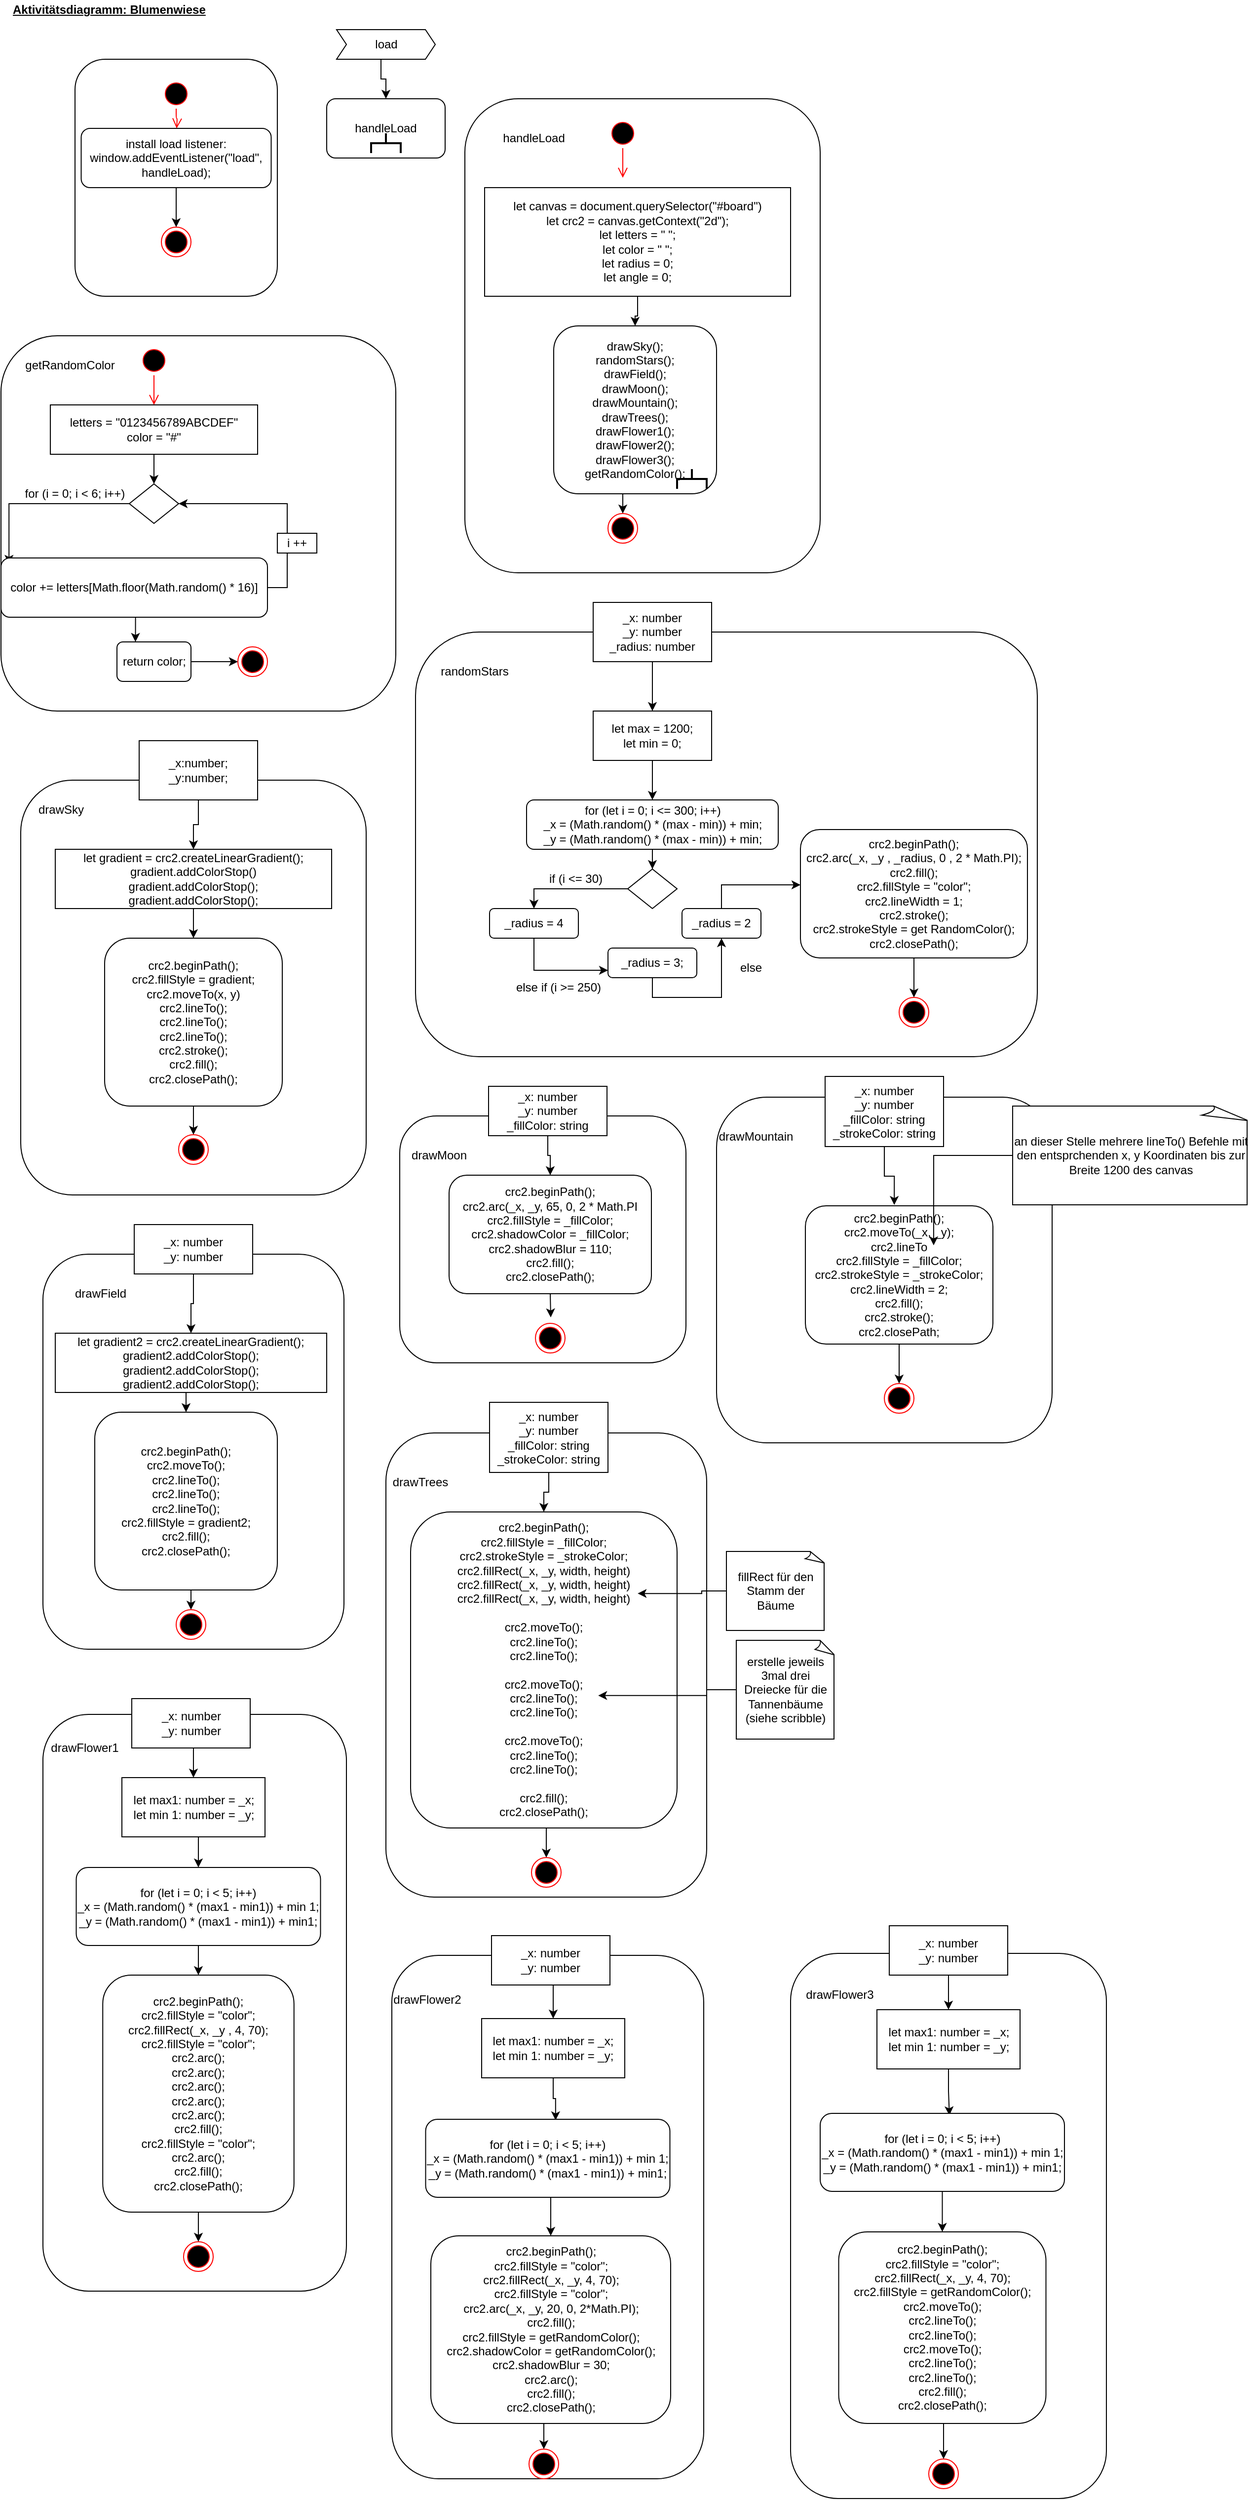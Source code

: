 <mxfile version="14.5.1" type="device"><diagram id="thedM_ZtNjpOKMungg4E" name="Seite-1"><mxGraphModel dx="1422" dy="862" grid="1" gridSize="10" guides="1" tooltips="1" connect="1" arrows="1" fold="1" page="1" pageScale="1" pageWidth="827" pageHeight="1169" math="0" shadow="0"><root><mxCell id="0"/><mxCell id="1" parent="0"/><mxCell id="LVBuO-KN5IVyIzD0Vqyw-1" value="&lt;b&gt;&lt;u&gt;Aktivitätsdiagramm: Blumenwiese&lt;/u&gt;&lt;/b&gt;" style="text;html=1;strokeColor=none;fillColor=none;align=left;verticalAlign=middle;whiteSpace=wrap;rounded=0;" vertex="1" parent="1"><mxGeometry x="20" y="20" width="250" height="20" as="geometry"/></mxCell><mxCell id="LVBuO-KN5IVyIzD0Vqyw-2" value="" style="rounded=1;whiteSpace=wrap;html=1;" vertex="1" parent="1"><mxGeometry x="85" y="80" width="205" height="240" as="geometry"/></mxCell><mxCell id="LVBuO-KN5IVyIzD0Vqyw-3" value="" style="ellipse;html=1;shape=startState;fillColor=#000000;strokeColor=#ff0000;" vertex="1" parent="1"><mxGeometry x="172.5" y="100" width="30" height="30" as="geometry"/></mxCell><mxCell id="LVBuO-KN5IVyIzD0Vqyw-4" value="" style="edgeStyle=orthogonalEdgeStyle;html=1;verticalAlign=bottom;endArrow=open;endSize=8;strokeColor=#ff0000;" edge="1" source="LVBuO-KN5IVyIzD0Vqyw-3" parent="1"><mxGeometry relative="1" as="geometry"><mxPoint x="188" y="150" as="targetPoint"/></mxGeometry></mxCell><mxCell id="LVBuO-KN5IVyIzD0Vqyw-7" style="edgeStyle=orthogonalEdgeStyle;rounded=0;orthogonalLoop=1;jettySize=auto;html=1;exitX=0.5;exitY=1;exitDx=0;exitDy=0;entryX=0.5;entryY=0;entryDx=0;entryDy=0;" edge="1" parent="1" source="LVBuO-KN5IVyIzD0Vqyw-5" target="LVBuO-KN5IVyIzD0Vqyw-6"><mxGeometry relative="1" as="geometry"/></mxCell><mxCell id="LVBuO-KN5IVyIzD0Vqyw-5" value="install load listener:&lt;br&gt;window.addEventListener(&quot;load&quot;, handleLoad);" style="rounded=1;whiteSpace=wrap;html=1;" vertex="1" parent="1"><mxGeometry x="91.25" y="150" width="192.5" height="60" as="geometry"/></mxCell><mxCell id="LVBuO-KN5IVyIzD0Vqyw-6" value="" style="ellipse;html=1;shape=endState;fillColor=#000000;strokeColor=#ff0000;" vertex="1" parent="1"><mxGeometry x="172.5" y="250" width="30" height="30" as="geometry"/></mxCell><mxCell id="LVBuO-KN5IVyIzD0Vqyw-10" style="edgeStyle=orthogonalEdgeStyle;rounded=0;orthogonalLoop=1;jettySize=auto;html=1;exitX=0;exitY=0;exitDx=45;exitDy=30;exitPerimeter=0;" edge="1" parent="1" source="LVBuO-KN5IVyIzD0Vqyw-8" target="LVBuO-KN5IVyIzD0Vqyw-9"><mxGeometry relative="1" as="geometry"/></mxCell><mxCell id="LVBuO-KN5IVyIzD0Vqyw-8" value="load" style="html=1;shadow=0;dashed=0;align=center;verticalAlign=middle;shape=mxgraph.arrows2.arrow;dy=0;dx=10;notch=10;" vertex="1" parent="1"><mxGeometry x="350" y="50" width="100" height="30" as="geometry"/></mxCell><mxCell id="LVBuO-KN5IVyIzD0Vqyw-9" value="handleLoad" style="rounded=1;whiteSpace=wrap;html=1;" vertex="1" parent="1"><mxGeometry x="340" y="120" width="120" height="60" as="geometry"/></mxCell><mxCell id="LVBuO-KN5IVyIzD0Vqyw-11" value="" style="strokeWidth=2;html=1;shape=mxgraph.flowchart.annotation_2;align=left;labelPosition=right;pointerEvents=1;rotation=90;" vertex="1" parent="1"><mxGeometry x="390" y="150" width="20" height="30" as="geometry"/></mxCell><mxCell id="LVBuO-KN5IVyIzD0Vqyw-12" value="" style="rounded=1;whiteSpace=wrap;html=1;" vertex="1" parent="1"><mxGeometry x="480" y="120" width="360" height="480" as="geometry"/></mxCell><mxCell id="LVBuO-KN5IVyIzD0Vqyw-13" value="handleLoad" style="text;html=1;strokeColor=none;fillColor=none;align=center;verticalAlign=middle;whiteSpace=wrap;rounded=0;" vertex="1" parent="1"><mxGeometry x="530" y="150" width="40" height="20" as="geometry"/></mxCell><mxCell id="LVBuO-KN5IVyIzD0Vqyw-14" value="" style="ellipse;html=1;shape=startState;fillColor=#000000;strokeColor=#ff0000;" vertex="1" parent="1"><mxGeometry x="625" y="140" width="30" height="30" as="geometry"/></mxCell><mxCell id="LVBuO-KN5IVyIzD0Vqyw-15" value="" style="edgeStyle=orthogonalEdgeStyle;html=1;verticalAlign=bottom;endArrow=open;endSize=8;strokeColor=#ff0000;" edge="1" source="LVBuO-KN5IVyIzD0Vqyw-14" parent="1"><mxGeometry relative="1" as="geometry"><mxPoint x="640" y="200" as="targetPoint"/></mxGeometry></mxCell><mxCell id="LVBuO-KN5IVyIzD0Vqyw-20" style="edgeStyle=orthogonalEdgeStyle;rounded=0;orthogonalLoop=1;jettySize=auto;html=1;exitX=0.5;exitY=1;exitDx=0;exitDy=0;" edge="1" parent="1" source="LVBuO-KN5IVyIzD0Vqyw-16" target="LVBuO-KN5IVyIzD0Vqyw-17"><mxGeometry relative="1" as="geometry"/></mxCell><mxCell id="LVBuO-KN5IVyIzD0Vqyw-16" value="let canvas = document.querySelector(&quot;#board&quot;)&lt;br&gt;let crc2 = canvas.getContext(&quot;2d&quot;);&lt;br&gt;let letters = &quot; &quot;;&lt;br&gt;let color = &quot; &quot;;&lt;br&gt;let radius = 0;&lt;br&gt;let angle = 0;" style="rounded=0;whiteSpace=wrap;html=1;" vertex="1" parent="1"><mxGeometry x="500" y="210" width="310" height="110" as="geometry"/></mxCell><mxCell id="LVBuO-KN5IVyIzD0Vqyw-22" style="edgeStyle=orthogonalEdgeStyle;rounded=0;orthogonalLoop=1;jettySize=auto;html=1;exitX=0.5;exitY=1;exitDx=0;exitDy=0;entryX=0.5;entryY=0;entryDx=0;entryDy=0;" edge="1" parent="1" source="LVBuO-KN5IVyIzD0Vqyw-17" target="LVBuO-KN5IVyIzD0Vqyw-21"><mxGeometry relative="1" as="geometry"/></mxCell><mxCell id="LVBuO-KN5IVyIzD0Vqyw-17" value="drawSky();&lt;br&gt;randomStars();&lt;br&gt;drawField();&lt;br&gt;drawMoon();&lt;br&gt;drawMountain();&lt;br&gt;drawTrees();&lt;br&gt;drawFlower1();&lt;br&gt;drawFlower2();&lt;br&gt;drawFlower3();&lt;br&gt;getRandomColor();" style="rounded=1;whiteSpace=wrap;html=1;" vertex="1" parent="1"><mxGeometry x="570" y="350" width="165" height="170" as="geometry"/></mxCell><mxCell id="LVBuO-KN5IVyIzD0Vqyw-18" value="" style="strokeWidth=2;html=1;shape=mxgraph.flowchart.annotation_2;align=left;labelPosition=right;pointerEvents=1;rotation=90;" vertex="1" parent="1"><mxGeometry x="700" y="490" width="20" height="30" as="geometry"/></mxCell><mxCell id="LVBuO-KN5IVyIzD0Vqyw-21" value="" style="ellipse;html=1;shape=endState;fillColor=#000000;strokeColor=#ff0000;" vertex="1" parent="1"><mxGeometry x="625" y="540" width="30" height="30" as="geometry"/></mxCell><mxCell id="LVBuO-KN5IVyIzD0Vqyw-23" value="" style="rounded=1;whiteSpace=wrap;html=1;" vertex="1" parent="1"><mxGeometry x="10" y="360" width="400" height="380" as="geometry"/></mxCell><mxCell id="LVBuO-KN5IVyIzD0Vqyw-24" value="getRandomColor" style="text;html=1;strokeColor=none;fillColor=none;align=center;verticalAlign=middle;whiteSpace=wrap;rounded=0;" vertex="1" parent="1"><mxGeometry x="60" y="380" width="40" height="20" as="geometry"/></mxCell><mxCell id="LVBuO-KN5IVyIzD0Vqyw-25" value="" style="ellipse;html=1;shape=startState;fillColor=#000000;strokeColor=#ff0000;" vertex="1" parent="1"><mxGeometry x="150" y="370" width="30" height="30" as="geometry"/></mxCell><mxCell id="LVBuO-KN5IVyIzD0Vqyw-26" value="" style="edgeStyle=orthogonalEdgeStyle;html=1;verticalAlign=bottom;endArrow=open;endSize=8;strokeColor=#ff0000;" edge="1" source="LVBuO-KN5IVyIzD0Vqyw-25" parent="1"><mxGeometry relative="1" as="geometry"><mxPoint x="165" y="430" as="targetPoint"/></mxGeometry></mxCell><mxCell id="LVBuO-KN5IVyIzD0Vqyw-29" style="edgeStyle=orthogonalEdgeStyle;rounded=0;orthogonalLoop=1;jettySize=auto;html=1;exitX=0.5;exitY=1;exitDx=0;exitDy=0;entryX=0.5;entryY=0;entryDx=0;entryDy=0;" edge="1" parent="1" source="LVBuO-KN5IVyIzD0Vqyw-27" target="LVBuO-KN5IVyIzD0Vqyw-28"><mxGeometry relative="1" as="geometry"/></mxCell><mxCell id="LVBuO-KN5IVyIzD0Vqyw-27" value="letters = &quot;0123456789ABCDEF&quot;&lt;br&gt;color = &quot;#&quot;" style="rounded=0;whiteSpace=wrap;html=1;" vertex="1" parent="1"><mxGeometry x="60" y="430" width="210" height="50" as="geometry"/></mxCell><mxCell id="LVBuO-KN5IVyIzD0Vqyw-31" style="edgeStyle=orthogonalEdgeStyle;rounded=0;orthogonalLoop=1;jettySize=auto;html=1;exitX=0;exitY=0.5;exitDx=0;exitDy=0;entryX=0.03;entryY=0.1;entryDx=0;entryDy=0;entryPerimeter=0;" edge="1" parent="1" source="LVBuO-KN5IVyIzD0Vqyw-28" target="LVBuO-KN5IVyIzD0Vqyw-30"><mxGeometry relative="1" as="geometry"/></mxCell><mxCell id="LVBuO-KN5IVyIzD0Vqyw-28" value="" style="rhombus;whiteSpace=wrap;html=1;" vertex="1" parent="1"><mxGeometry x="140" y="510" width="50" height="40" as="geometry"/></mxCell><mxCell id="LVBuO-KN5IVyIzD0Vqyw-33" style="edgeStyle=orthogonalEdgeStyle;rounded=0;orthogonalLoop=1;jettySize=auto;html=1;exitX=1;exitY=0.5;exitDx=0;exitDy=0;entryX=1;entryY=0.5;entryDx=0;entryDy=0;" edge="1" parent="1" source="LVBuO-KN5IVyIzD0Vqyw-30" target="LVBuO-KN5IVyIzD0Vqyw-28"><mxGeometry relative="1" as="geometry"/></mxCell><mxCell id="LVBuO-KN5IVyIzD0Vqyw-37" style="edgeStyle=orthogonalEdgeStyle;rounded=0;orthogonalLoop=1;jettySize=auto;html=1;exitX=0.5;exitY=1;exitDx=0;exitDy=0;entryX=0.25;entryY=0;entryDx=0;entryDy=0;" edge="1" parent="1" source="LVBuO-KN5IVyIzD0Vqyw-30" target="LVBuO-KN5IVyIzD0Vqyw-36"><mxGeometry relative="1" as="geometry"/></mxCell><mxCell id="LVBuO-KN5IVyIzD0Vqyw-30" value="color += letters[Math.floor(Math.random() * 16)]" style="rounded=1;whiteSpace=wrap;html=1;" vertex="1" parent="1"><mxGeometry x="10" y="585" width="270" height="60" as="geometry"/></mxCell><mxCell id="LVBuO-KN5IVyIzD0Vqyw-32" value="for (i = 0; i &amp;lt; 6; i++)" style="text;html=1;strokeColor=none;fillColor=none;align=center;verticalAlign=middle;whiteSpace=wrap;rounded=0;" vertex="1" parent="1"><mxGeometry x="20" y="510" width="130" height="20" as="geometry"/></mxCell><mxCell id="LVBuO-KN5IVyIzD0Vqyw-34" value="i ++" style="rounded=0;whiteSpace=wrap;html=1;" vertex="1" parent="1"><mxGeometry x="290" y="560" width="40" height="20" as="geometry"/></mxCell><mxCell id="LVBuO-KN5IVyIzD0Vqyw-39" style="edgeStyle=orthogonalEdgeStyle;rounded=0;orthogonalLoop=1;jettySize=auto;html=1;exitX=1;exitY=0.5;exitDx=0;exitDy=0;entryX=0;entryY=0.5;entryDx=0;entryDy=0;" edge="1" parent="1" source="LVBuO-KN5IVyIzD0Vqyw-36" target="LVBuO-KN5IVyIzD0Vqyw-38"><mxGeometry relative="1" as="geometry"/></mxCell><mxCell id="LVBuO-KN5IVyIzD0Vqyw-36" value="return color;" style="rounded=1;whiteSpace=wrap;html=1;" vertex="1" parent="1"><mxGeometry x="127.5" y="670" width="75" height="40" as="geometry"/></mxCell><mxCell id="LVBuO-KN5IVyIzD0Vqyw-38" value="" style="ellipse;html=1;shape=endState;fillColor=#000000;strokeColor=#ff0000;" vertex="1" parent="1"><mxGeometry x="250" y="675" width="30" height="30" as="geometry"/></mxCell><mxCell id="LVBuO-KN5IVyIzD0Vqyw-40" value="" style="rounded=1;whiteSpace=wrap;html=1;" vertex="1" parent="1"><mxGeometry x="30" y="810" width="350" height="420" as="geometry"/></mxCell><mxCell id="LVBuO-KN5IVyIzD0Vqyw-41" value="drawSky" style="text;html=1;strokeColor=none;fillColor=none;align=center;verticalAlign=middle;whiteSpace=wrap;rounded=0;" vertex="1" parent="1"><mxGeometry x="51.25" y="830" width="40" height="20" as="geometry"/></mxCell><mxCell id="LVBuO-KN5IVyIzD0Vqyw-47" style="edgeStyle=orthogonalEdgeStyle;rounded=0;orthogonalLoop=1;jettySize=auto;html=1;exitX=0.5;exitY=1;exitDx=0;exitDy=0;entryX=0.5;entryY=0;entryDx=0;entryDy=0;" edge="1" parent="1" source="LVBuO-KN5IVyIzD0Vqyw-44" target="LVBuO-KN5IVyIzD0Vqyw-46"><mxGeometry relative="1" as="geometry"/></mxCell><mxCell id="LVBuO-KN5IVyIzD0Vqyw-44" value="let gradient = crc2.createLinearGradient();&lt;br&gt;gradient.addColorStop()&lt;br&gt;gradient.addColorStop();&lt;br&gt;gradient.addColorStop();" style="rounded=0;whiteSpace=wrap;html=1;" vertex="1" parent="1"><mxGeometry x="65" y="880" width="280" height="60" as="geometry"/></mxCell><mxCell id="LVBuO-KN5IVyIzD0Vqyw-94" style="edgeStyle=orthogonalEdgeStyle;rounded=0;orthogonalLoop=1;jettySize=auto;html=1;exitX=0.5;exitY=1;exitDx=0;exitDy=0;" edge="1" parent="1" source="LVBuO-KN5IVyIzD0Vqyw-45" target="LVBuO-KN5IVyIzD0Vqyw-44"><mxGeometry relative="1" as="geometry"/></mxCell><mxCell id="LVBuO-KN5IVyIzD0Vqyw-45" value="_x:number;&lt;br&gt;_y:number;" style="rounded=0;whiteSpace=wrap;html=1;" vertex="1" parent="1"><mxGeometry x="150" y="770" width="120" height="60" as="geometry"/></mxCell><mxCell id="LVBuO-KN5IVyIzD0Vqyw-49" style="edgeStyle=orthogonalEdgeStyle;rounded=0;orthogonalLoop=1;jettySize=auto;html=1;exitX=0.5;exitY=1;exitDx=0;exitDy=0;entryX=0.5;entryY=0;entryDx=0;entryDy=0;" edge="1" parent="1" source="LVBuO-KN5IVyIzD0Vqyw-46" target="LVBuO-KN5IVyIzD0Vqyw-48"><mxGeometry relative="1" as="geometry"/></mxCell><mxCell id="LVBuO-KN5IVyIzD0Vqyw-46" value="crc2.beginPath();&lt;br&gt;crc2.fillStyle = gradient;&lt;br&gt;crc2.moveTo(x, y)&lt;br&gt;crc2.lineTo();&lt;br&gt;crc2.lineTo();&lt;br&gt;crc2.lineTo();&lt;br&gt;crc2.stroke();&lt;br&gt;crc2.fill();&lt;br&gt;crc2.closePath();" style="rounded=1;whiteSpace=wrap;html=1;" vertex="1" parent="1"><mxGeometry x="115" y="970" width="180" height="170" as="geometry"/></mxCell><mxCell id="LVBuO-KN5IVyIzD0Vqyw-48" value="" style="ellipse;html=1;shape=endState;fillColor=#000000;strokeColor=#ff0000;" vertex="1" parent="1"><mxGeometry x="190" y="1169" width="30" height="30" as="geometry"/></mxCell><mxCell id="LVBuO-KN5IVyIzD0Vqyw-50" value="" style="rounded=1;whiteSpace=wrap;html=1;" vertex="1" parent="1"><mxGeometry x="430" y="660" width="630" height="430" as="geometry"/></mxCell><mxCell id="LVBuO-KN5IVyIzD0Vqyw-51" value="randomStars" style="text;html=1;strokeColor=none;fillColor=none;align=center;verticalAlign=middle;whiteSpace=wrap;rounded=0;" vertex="1" parent="1"><mxGeometry x="470" y="690" width="40" height="20" as="geometry"/></mxCell><mxCell id="LVBuO-KN5IVyIzD0Vqyw-92" style="edgeStyle=orthogonalEdgeStyle;rounded=0;orthogonalLoop=1;jettySize=auto;html=1;exitX=0.5;exitY=1;exitDx=0;exitDy=0;entryX=0.5;entryY=0;entryDx=0;entryDy=0;" edge="1" parent="1" source="LVBuO-KN5IVyIzD0Vqyw-52" target="LVBuO-KN5IVyIzD0Vqyw-55"><mxGeometry relative="1" as="geometry"/></mxCell><mxCell id="LVBuO-KN5IVyIzD0Vqyw-52" value="_x: number&lt;br&gt;_y: number&lt;br&gt;_radius: number" style="rounded=0;whiteSpace=wrap;html=1;" vertex="1" parent="1"><mxGeometry x="610" y="630" width="120" height="60" as="geometry"/></mxCell><mxCell id="LVBuO-KN5IVyIzD0Vqyw-57" style="edgeStyle=orthogonalEdgeStyle;rounded=0;orthogonalLoop=1;jettySize=auto;html=1;exitX=0.5;exitY=1;exitDx=0;exitDy=0;" edge="1" parent="1" source="LVBuO-KN5IVyIzD0Vqyw-55" target="LVBuO-KN5IVyIzD0Vqyw-56"><mxGeometry relative="1" as="geometry"/></mxCell><mxCell id="LVBuO-KN5IVyIzD0Vqyw-55" value="let max = 1200;&lt;br&gt;let min = 0;" style="rounded=0;whiteSpace=wrap;html=1;" vertex="1" parent="1"><mxGeometry x="610" y="740" width="120" height="50" as="geometry"/></mxCell><mxCell id="LVBuO-KN5IVyIzD0Vqyw-61" style="edgeStyle=orthogonalEdgeStyle;rounded=0;orthogonalLoop=1;jettySize=auto;html=1;exitX=0.5;exitY=1;exitDx=0;exitDy=0;" edge="1" parent="1" source="LVBuO-KN5IVyIzD0Vqyw-56" target="LVBuO-KN5IVyIzD0Vqyw-58"><mxGeometry relative="1" as="geometry"/></mxCell><mxCell id="LVBuO-KN5IVyIzD0Vqyw-56" value="for (let i = 0; i &amp;lt;= 300; i++)&lt;br&gt;_x = (Math.random() * (max - min)) + min;&lt;br&gt;_y = (Math.random() * (max - min)) + min;" style="rounded=1;whiteSpace=wrap;html=1;" vertex="1" parent="1"><mxGeometry x="542.5" y="830" width="255" height="50" as="geometry"/></mxCell><mxCell id="LVBuO-KN5IVyIzD0Vqyw-63" style="edgeStyle=orthogonalEdgeStyle;rounded=0;orthogonalLoop=1;jettySize=auto;html=1;exitX=0;exitY=0.5;exitDx=0;exitDy=0;entryX=0.5;entryY=0;entryDx=0;entryDy=0;" edge="1" parent="1" source="LVBuO-KN5IVyIzD0Vqyw-58" target="LVBuO-KN5IVyIzD0Vqyw-62"><mxGeometry relative="1" as="geometry"/></mxCell><mxCell id="LVBuO-KN5IVyIzD0Vqyw-58" value="" style="rhombus;whiteSpace=wrap;html=1;" vertex="1" parent="1"><mxGeometry x="645" y="900" width="50" height="40" as="geometry"/></mxCell><mxCell id="LVBuO-KN5IVyIzD0Vqyw-66" style="edgeStyle=orthogonalEdgeStyle;rounded=0;orthogonalLoop=1;jettySize=auto;html=1;exitX=0.5;exitY=1;exitDx=0;exitDy=0;entryX=0;entryY=0.75;entryDx=0;entryDy=0;" edge="1" parent="1" source="LVBuO-KN5IVyIzD0Vqyw-62" target="LVBuO-KN5IVyIzD0Vqyw-65"><mxGeometry relative="1" as="geometry"/></mxCell><mxCell id="LVBuO-KN5IVyIzD0Vqyw-62" value="_radius = 4" style="rounded=1;whiteSpace=wrap;html=1;" vertex="1" parent="1"><mxGeometry x="505" y="940" width="90" height="30" as="geometry"/></mxCell><mxCell id="LVBuO-KN5IVyIzD0Vqyw-64" value="if (i &amp;lt;= 30)" style="text;html=1;strokeColor=none;fillColor=none;align=center;verticalAlign=middle;whiteSpace=wrap;rounded=0;" vertex="1" parent="1"><mxGeometry x="560" y="900" width="65" height="20" as="geometry"/></mxCell><mxCell id="LVBuO-KN5IVyIzD0Vqyw-69" style="edgeStyle=orthogonalEdgeStyle;rounded=0;orthogonalLoop=1;jettySize=auto;html=1;exitX=0.5;exitY=1;exitDx=0;exitDy=0;" edge="1" parent="1" source="LVBuO-KN5IVyIzD0Vqyw-65" target="LVBuO-KN5IVyIzD0Vqyw-68"><mxGeometry relative="1" as="geometry"/></mxCell><mxCell id="LVBuO-KN5IVyIzD0Vqyw-65" value="_radius = 3;" style="rounded=1;whiteSpace=wrap;html=1;" vertex="1" parent="1"><mxGeometry x="625" y="980" width="90" height="30" as="geometry"/></mxCell><mxCell id="LVBuO-KN5IVyIzD0Vqyw-67" value="else if (i &amp;gt;= 250)" style="text;html=1;strokeColor=none;fillColor=none;align=center;verticalAlign=middle;whiteSpace=wrap;rounded=0;" vertex="1" parent="1"><mxGeometry x="525" y="1010" width="100" height="20" as="geometry"/></mxCell><mxCell id="LVBuO-KN5IVyIzD0Vqyw-73" style="edgeStyle=orthogonalEdgeStyle;rounded=0;orthogonalLoop=1;jettySize=auto;html=1;exitX=0.5;exitY=0;exitDx=0;exitDy=0;entryX=0;entryY=0.431;entryDx=0;entryDy=0;entryPerimeter=0;" edge="1" parent="1" source="LVBuO-KN5IVyIzD0Vqyw-68" target="LVBuO-KN5IVyIzD0Vqyw-71"><mxGeometry relative="1" as="geometry"/></mxCell><mxCell id="LVBuO-KN5IVyIzD0Vqyw-68" value="_radius = 2" style="rounded=1;whiteSpace=wrap;html=1;" vertex="1" parent="1"><mxGeometry x="700" y="940" width="80" height="30" as="geometry"/></mxCell><mxCell id="LVBuO-KN5IVyIzD0Vqyw-70" value="else" style="text;html=1;strokeColor=none;fillColor=none;align=center;verticalAlign=middle;whiteSpace=wrap;rounded=0;" vertex="1" parent="1"><mxGeometry x="750" y="990" width="40" height="20" as="geometry"/></mxCell><mxCell id="LVBuO-KN5IVyIzD0Vqyw-75" style="edgeStyle=orthogonalEdgeStyle;rounded=0;orthogonalLoop=1;jettySize=auto;html=1;exitX=0.5;exitY=1;exitDx=0;exitDy=0;entryX=0.5;entryY=0;entryDx=0;entryDy=0;" edge="1" parent="1" source="LVBuO-KN5IVyIzD0Vqyw-71" target="LVBuO-KN5IVyIzD0Vqyw-74"><mxGeometry relative="1" as="geometry"/></mxCell><mxCell id="LVBuO-KN5IVyIzD0Vqyw-71" value="crc2.beginPath();&lt;br&gt;crc2.arc(_x, _y , _radius, 0 , 2 * Math.PI);&lt;br&gt;crc2.fill();&lt;br&gt;crc2.fillStyle = &quot;color&quot;;&lt;br&gt;crc2.lineWidth = 1;&lt;br&gt;crc2.stroke();&lt;br&gt;crc2.strokeStyle = get RandomColor();&lt;br&gt;crc2.closePath();" style="rounded=1;whiteSpace=wrap;html=1;" vertex="1" parent="1"><mxGeometry x="820" y="860" width="230" height="130" as="geometry"/></mxCell><mxCell id="LVBuO-KN5IVyIzD0Vqyw-74" value="" style="ellipse;html=1;shape=endState;fillColor=#000000;strokeColor=#ff0000;" vertex="1" parent="1"><mxGeometry x="920" y="1030" width="30" height="30" as="geometry"/></mxCell><mxCell id="LVBuO-KN5IVyIzD0Vqyw-76" value="" style="rounded=1;whiteSpace=wrap;html=1;" vertex="1" parent="1"><mxGeometry x="52.5" y="1290" width="305" height="400" as="geometry"/></mxCell><mxCell id="LVBuO-KN5IVyIzD0Vqyw-77" value="drawField" style="text;html=1;strokeColor=none;fillColor=none;align=center;verticalAlign=middle;whiteSpace=wrap;rounded=0;" vertex="1" parent="1"><mxGeometry x="91.25" y="1320" width="40" height="20" as="geometry"/></mxCell><mxCell id="LVBuO-KN5IVyIzD0Vqyw-91" style="edgeStyle=orthogonalEdgeStyle;rounded=0;orthogonalLoop=1;jettySize=auto;html=1;exitX=0.5;exitY=1;exitDx=0;exitDy=0;entryX=0.5;entryY=0;entryDx=0;entryDy=0;" edge="1" parent="1" source="LVBuO-KN5IVyIzD0Vqyw-78" target="LVBuO-KN5IVyIzD0Vqyw-82"><mxGeometry relative="1" as="geometry"/></mxCell><mxCell id="LVBuO-KN5IVyIzD0Vqyw-78" value="_x: number&lt;br&gt;_y: number" style="rounded=0;whiteSpace=wrap;html=1;" vertex="1" parent="1"><mxGeometry x="145" y="1260" width="120" height="50" as="geometry"/></mxCell><mxCell id="LVBuO-KN5IVyIzD0Vqyw-85" style="edgeStyle=orthogonalEdgeStyle;rounded=0;orthogonalLoop=1;jettySize=auto;html=1;exitX=0.5;exitY=1;exitDx=0;exitDy=0;entryX=0.5;entryY=0;entryDx=0;entryDy=0;" edge="1" parent="1" source="LVBuO-KN5IVyIzD0Vqyw-81" target="LVBuO-KN5IVyIzD0Vqyw-84"><mxGeometry relative="1" as="geometry"/></mxCell><mxCell id="LVBuO-KN5IVyIzD0Vqyw-81" value="crc2.beginPath();&lt;br&gt;crc2.moveTo();&lt;br&gt;crc2.lineTo();&lt;br&gt;crc2.lineTo();&lt;br&gt;crc2.lineTo();&lt;br&gt;crc2.fillStyle = gradient2;&lt;br&gt;crc2.fill();&lt;br&gt;crc2.closePath();" style="rounded=1;whiteSpace=wrap;html=1;" vertex="1" parent="1"><mxGeometry x="105" y="1450" width="185" height="180" as="geometry"/></mxCell><mxCell id="LVBuO-KN5IVyIzD0Vqyw-83" style="edgeStyle=orthogonalEdgeStyle;rounded=0;orthogonalLoop=1;jettySize=auto;html=1;exitX=0.5;exitY=1;exitDx=0;exitDy=0;entryX=0.5;entryY=0;entryDx=0;entryDy=0;" edge="1" parent="1" source="LVBuO-KN5IVyIzD0Vqyw-82" target="LVBuO-KN5IVyIzD0Vqyw-81"><mxGeometry relative="1" as="geometry"/></mxCell><mxCell id="LVBuO-KN5IVyIzD0Vqyw-82" value="let gradient2 = crc2.createLinearGradient();&lt;br&gt;gradient2.addColorStop();&lt;br&gt;gradient2.addColorStop();&lt;br&gt;gradient2.addColorStop();" style="rounded=0;whiteSpace=wrap;html=1;" vertex="1" parent="1"><mxGeometry x="65" y="1370" width="275" height="60" as="geometry"/></mxCell><mxCell id="LVBuO-KN5IVyIzD0Vqyw-84" value="" style="ellipse;html=1;shape=endState;fillColor=#000000;strokeColor=#ff0000;" vertex="1" parent="1"><mxGeometry x="187.5" y="1650" width="30" height="30" as="geometry"/></mxCell><mxCell id="LVBuO-KN5IVyIzD0Vqyw-86" value="" style="rounded=1;whiteSpace=wrap;html=1;" vertex="1" parent="1"><mxGeometry x="414" y="1150" width="290" height="250" as="geometry"/></mxCell><mxCell id="LVBuO-KN5IVyIzD0Vqyw-87" value="drawMoon" style="text;html=1;strokeColor=none;fillColor=none;align=center;verticalAlign=middle;whiteSpace=wrap;rounded=0;" vertex="1" parent="1"><mxGeometry x="434" y="1180" width="40" height="20" as="geometry"/></mxCell><mxCell id="LVBuO-KN5IVyIzD0Vqyw-90" style="edgeStyle=orthogonalEdgeStyle;rounded=0;orthogonalLoop=1;jettySize=auto;html=1;exitX=0.5;exitY=1;exitDx=0;exitDy=0;" edge="1" parent="1" source="LVBuO-KN5IVyIzD0Vqyw-88" target="LVBuO-KN5IVyIzD0Vqyw-89"><mxGeometry relative="1" as="geometry"/></mxCell><mxCell id="LVBuO-KN5IVyIzD0Vqyw-88" value="_x: number&lt;br&gt;_y: number&lt;br&gt;_fillColor: string" style="rounded=0;whiteSpace=wrap;html=1;" vertex="1" parent="1"><mxGeometry x="504" y="1120" width="120" height="50" as="geometry"/></mxCell><mxCell id="LVBuO-KN5IVyIzD0Vqyw-97" style="edgeStyle=orthogonalEdgeStyle;rounded=0;orthogonalLoop=1;jettySize=auto;html=1;exitX=0.5;exitY=1;exitDx=0;exitDy=0;entryX=0.517;entryY=-0.2;entryDx=0;entryDy=0;entryPerimeter=0;" edge="1" parent="1" source="LVBuO-KN5IVyIzD0Vqyw-89" target="LVBuO-KN5IVyIzD0Vqyw-95"><mxGeometry relative="1" as="geometry"/></mxCell><mxCell id="LVBuO-KN5IVyIzD0Vqyw-89" value="crc2.beginPath();&lt;br&gt;crc2.arc(_x, _y, 65, 0, 2 * Math.PI&lt;br&gt;crc2.fillStyle = _fillColor;&lt;br&gt;crc2.shadowColor = _fillColor;&lt;br&gt;crc2.shadowBlur = 110;&lt;br&gt;crc2.fill();&lt;br&gt;crc2.closePath();" style="rounded=1;whiteSpace=wrap;html=1;" vertex="1" parent="1"><mxGeometry x="464" y="1210" width="205" height="120" as="geometry"/></mxCell><mxCell id="LVBuO-KN5IVyIzD0Vqyw-95" value="" style="ellipse;html=1;shape=endState;fillColor=#000000;strokeColor=#ff0000;" vertex="1" parent="1"><mxGeometry x="551.5" y="1360" width="30" height="30" as="geometry"/></mxCell><mxCell id="LVBuO-KN5IVyIzD0Vqyw-98" value="" style="rounded=1;whiteSpace=wrap;html=1;" vertex="1" parent="1"><mxGeometry x="735" y="1131" width="340" height="350" as="geometry"/></mxCell><mxCell id="LVBuO-KN5IVyIzD0Vqyw-104" style="edgeStyle=orthogonalEdgeStyle;rounded=0;orthogonalLoop=1;jettySize=auto;html=1;exitX=0.5;exitY=1;exitDx=0;exitDy=0;entryX=0.474;entryY=-0.006;entryDx=0;entryDy=0;entryPerimeter=0;" edge="1" parent="1" source="LVBuO-KN5IVyIzD0Vqyw-100" target="LVBuO-KN5IVyIzD0Vqyw-101"><mxGeometry relative="1" as="geometry"/></mxCell><mxCell id="LVBuO-KN5IVyIzD0Vqyw-100" value="_x: number&lt;br&gt;_y: number&lt;br&gt;_fillColor: string&lt;br&gt;_strokeColor: string" style="rounded=0;whiteSpace=wrap;html=1;" vertex="1" parent="1"><mxGeometry x="845" y="1110" width="120" height="71" as="geometry"/></mxCell><mxCell id="LVBuO-KN5IVyIzD0Vqyw-108" style="edgeStyle=orthogonalEdgeStyle;rounded=0;orthogonalLoop=1;jettySize=auto;html=1;exitX=0.5;exitY=1;exitDx=0;exitDy=0;entryX=0.5;entryY=0;entryDx=0;entryDy=0;" edge="1" parent="1" source="LVBuO-KN5IVyIzD0Vqyw-101" target="LVBuO-KN5IVyIzD0Vqyw-107"><mxGeometry relative="1" as="geometry"/></mxCell><mxCell id="LVBuO-KN5IVyIzD0Vqyw-101" value="crc2.beginPath();&lt;br&gt;crc2.moveTo(_x, _y);&lt;br&gt;crc2.lineTo&lt;br&gt;crc2.fillStyle = _fillColor;&lt;br&gt;crc2.strokeStyle = _strokeColor;&lt;br&gt;crc2.lineWidth = 2;&lt;br&gt;crc2.fill();&lt;br&gt;crc2.stroke();&lt;br&gt;crc2.closePath;" style="rounded=1;whiteSpace=wrap;html=1;" vertex="1" parent="1"><mxGeometry x="825" y="1241" width="190" height="140" as="geometry"/></mxCell><mxCell id="LVBuO-KN5IVyIzD0Vqyw-102" value="drawMountain" style="text;html=1;strokeColor=none;fillColor=none;align=center;verticalAlign=middle;whiteSpace=wrap;rounded=0;" vertex="1" parent="1"><mxGeometry x="755" y="1161" width="40" height="20" as="geometry"/></mxCell><mxCell id="LVBuO-KN5IVyIzD0Vqyw-106" style="edgeStyle=orthogonalEdgeStyle;rounded=0;orthogonalLoop=1;jettySize=auto;html=1;exitX=0;exitY=0.5;exitDx=0;exitDy=0;exitPerimeter=0;entryX=0.684;entryY=0.286;entryDx=0;entryDy=0;entryPerimeter=0;" edge="1" parent="1" source="LVBuO-KN5IVyIzD0Vqyw-105" target="LVBuO-KN5IVyIzD0Vqyw-101"><mxGeometry relative="1" as="geometry"/></mxCell><mxCell id="LVBuO-KN5IVyIzD0Vqyw-105" value="an dieser Stelle mehrere lineTo() Befehle mit den entsprchenden x, y Koordinaten bis zur Breite 1200 des canvas" style="whiteSpace=wrap;html=1;shape=mxgraph.basic.document" vertex="1" parent="1"><mxGeometry x="1035" y="1140" width="240" height="100" as="geometry"/></mxCell><mxCell id="LVBuO-KN5IVyIzD0Vqyw-107" value="" style="ellipse;html=1;shape=endState;fillColor=#000000;strokeColor=#ff0000;" vertex="1" parent="1"><mxGeometry x="905" y="1421" width="30" height="30" as="geometry"/></mxCell><mxCell id="LVBuO-KN5IVyIzD0Vqyw-109" value="" style="rounded=1;whiteSpace=wrap;html=1;" vertex="1" parent="1"><mxGeometry x="400" y="1471" width="325" height="470" as="geometry"/></mxCell><mxCell id="LVBuO-KN5IVyIzD0Vqyw-119" style="edgeStyle=orthogonalEdgeStyle;rounded=0;orthogonalLoop=1;jettySize=auto;html=1;exitX=0.5;exitY=1;exitDx=0;exitDy=0;" edge="1" parent="1" source="LVBuO-KN5IVyIzD0Vqyw-110" target="LVBuO-KN5IVyIzD0Vqyw-112"><mxGeometry relative="1" as="geometry"/></mxCell><mxCell id="LVBuO-KN5IVyIzD0Vqyw-110" value="_x: number&lt;br&gt;_y: number&lt;br&gt;_fillColor: string&lt;br&gt;_strokeColor: string" style="rounded=0;whiteSpace=wrap;html=1;" vertex="1" parent="1"><mxGeometry x="505" y="1440" width="120" height="71" as="geometry"/></mxCell><mxCell id="LVBuO-KN5IVyIzD0Vqyw-111" value="drawTrees" style="text;html=1;strokeColor=none;fillColor=none;align=center;verticalAlign=middle;whiteSpace=wrap;rounded=0;" vertex="1" parent="1"><mxGeometry x="415" y="1511" width="40" height="20" as="geometry"/></mxCell><mxCell id="LVBuO-KN5IVyIzD0Vqyw-121" style="edgeStyle=orthogonalEdgeStyle;rounded=0;orthogonalLoop=1;jettySize=auto;html=1;exitX=0.5;exitY=1;exitDx=0;exitDy=0;entryX=0.5;entryY=0;entryDx=0;entryDy=0;" edge="1" parent="1" source="LVBuO-KN5IVyIzD0Vqyw-112" target="LVBuO-KN5IVyIzD0Vqyw-120"><mxGeometry relative="1" as="geometry"/></mxCell><mxCell id="LVBuO-KN5IVyIzD0Vqyw-112" value="crc2.beginPath();&lt;br&gt;crc2.fillStyle = _fillColor;&lt;br&gt;crc2.strokeStyle = _strokeColor;&lt;br&gt;crc2.fillRect(_x, _y, width, height)&lt;br&gt;crc2.fillRect(_x, _y, width, height)&lt;br&gt;crc2.fillRect(_x, _y, width, height)&lt;br&gt;&lt;br&gt;crc2.moveTo();&lt;br&gt;crc2.lineTo();&lt;br&gt;crc2.lineTo();&lt;br&gt;&lt;br&gt;crc2.moveTo();&lt;br&gt;crc2.lineTo();&lt;br&gt;crc2.lineTo();&lt;br&gt;&lt;br&gt;crc2.moveTo();&lt;br&gt;crc2.lineTo();&lt;br&gt;crc2.lineTo();&lt;br&gt;&lt;br&gt;crc2.fill();&lt;br&gt;crc2.closePath();" style="rounded=1;whiteSpace=wrap;html=1;" vertex="1" parent="1"><mxGeometry x="425" y="1551" width="270" height="320" as="geometry"/></mxCell><mxCell id="LVBuO-KN5IVyIzD0Vqyw-116" style="edgeStyle=orthogonalEdgeStyle;rounded=0;orthogonalLoop=1;jettySize=auto;html=1;exitX=0;exitY=0.5;exitDx=0;exitDy=0;exitPerimeter=0;entryX=0.852;entryY=0.258;entryDx=0;entryDy=0;entryPerimeter=0;" edge="1" parent="1" source="LVBuO-KN5IVyIzD0Vqyw-113" target="LVBuO-KN5IVyIzD0Vqyw-112"><mxGeometry relative="1" as="geometry"/></mxCell><mxCell id="LVBuO-KN5IVyIzD0Vqyw-113" value="fillRect für den Stamm der Bäume" style="whiteSpace=wrap;html=1;shape=mxgraph.basic.document" vertex="1" parent="1"><mxGeometry x="745" y="1591" width="100" height="80" as="geometry"/></mxCell><mxCell id="LVBuO-KN5IVyIzD0Vqyw-118" style="edgeStyle=orthogonalEdgeStyle;rounded=0;orthogonalLoop=1;jettySize=auto;html=1;exitX=0;exitY=0.5;exitDx=0;exitDy=0;exitPerimeter=0;entryX=0.704;entryY=0.581;entryDx=0;entryDy=0;entryPerimeter=0;" edge="1" parent="1" source="LVBuO-KN5IVyIzD0Vqyw-117" target="LVBuO-KN5IVyIzD0Vqyw-112"><mxGeometry relative="1" as="geometry"/></mxCell><mxCell id="LVBuO-KN5IVyIzD0Vqyw-117" value="erstelle jeweils 3mal drei Dreiecke für die Tannenbäume (siehe scribble)" style="whiteSpace=wrap;html=1;shape=mxgraph.basic.document" vertex="1" parent="1"><mxGeometry x="755" y="1681" width="100" height="100" as="geometry"/></mxCell><mxCell id="LVBuO-KN5IVyIzD0Vqyw-120" value="" style="ellipse;html=1;shape=endState;fillColor=#000000;strokeColor=#ff0000;" vertex="1" parent="1"><mxGeometry x="547.5" y="1901" width="30" height="30" as="geometry"/></mxCell><mxCell id="LVBuO-KN5IVyIzD0Vqyw-122" value="" style="rounded=1;whiteSpace=wrap;html=1;" vertex="1" parent="1"><mxGeometry x="52.5" y="1756" width="307.5" height="584" as="geometry"/></mxCell><mxCell id="LVBuO-KN5IVyIzD0Vqyw-123" value="drawFlower1" style="text;html=1;strokeColor=none;fillColor=none;align=center;verticalAlign=middle;whiteSpace=wrap;rounded=0;" vertex="1" parent="1"><mxGeometry x="75" y="1780" width="40" height="20" as="geometry"/></mxCell><mxCell id="LVBuO-KN5IVyIzD0Vqyw-126" style="edgeStyle=orthogonalEdgeStyle;rounded=0;orthogonalLoop=1;jettySize=auto;html=1;exitX=0.5;exitY=1;exitDx=0;exitDy=0;entryX=0.5;entryY=0;entryDx=0;entryDy=0;" edge="1" parent="1" source="LVBuO-KN5IVyIzD0Vqyw-124" target="LVBuO-KN5IVyIzD0Vqyw-125"><mxGeometry relative="1" as="geometry"/></mxCell><mxCell id="LVBuO-KN5IVyIzD0Vqyw-124" value="_x: number&lt;br&gt;_y: number" style="rounded=0;whiteSpace=wrap;html=1;" vertex="1" parent="1"><mxGeometry x="142.5" y="1740" width="120" height="50" as="geometry"/></mxCell><mxCell id="LVBuO-KN5IVyIzD0Vqyw-129" style="edgeStyle=orthogonalEdgeStyle;rounded=0;orthogonalLoop=1;jettySize=auto;html=1;exitX=0.5;exitY=1;exitDx=0;exitDy=0;entryX=0.5;entryY=0;entryDx=0;entryDy=0;" edge="1" parent="1" source="LVBuO-KN5IVyIzD0Vqyw-125" target="LVBuO-KN5IVyIzD0Vqyw-127"><mxGeometry relative="1" as="geometry"/></mxCell><mxCell id="LVBuO-KN5IVyIzD0Vqyw-125" value="let max1: number = _x;&lt;br&gt;let min 1: number = _y;" style="rounded=0;whiteSpace=wrap;html=1;" vertex="1" parent="1"><mxGeometry x="132.5" y="1820" width="145" height="60" as="geometry"/></mxCell><mxCell id="LVBuO-KN5IVyIzD0Vqyw-131" style="edgeStyle=orthogonalEdgeStyle;rounded=0;orthogonalLoop=1;jettySize=auto;html=1;exitX=0.5;exitY=1;exitDx=0;exitDy=0;entryX=0.5;entryY=0;entryDx=0;entryDy=0;" edge="1" parent="1" source="LVBuO-KN5IVyIzD0Vqyw-127" target="LVBuO-KN5IVyIzD0Vqyw-130"><mxGeometry relative="1" as="geometry"/></mxCell><mxCell id="LVBuO-KN5IVyIzD0Vqyw-127" value="for (let i = 0; i &amp;lt; 5; i++)&lt;br&gt;_x = (Math.random() * (max1 - min1)) + min 1;&lt;br&gt;_y = (Math.random() * (max1 - min1)) + min1;" style="rounded=1;whiteSpace=wrap;html=1;" vertex="1" parent="1"><mxGeometry x="86.25" y="1911" width="247.5" height="79" as="geometry"/></mxCell><mxCell id="LVBuO-KN5IVyIzD0Vqyw-133" style="edgeStyle=orthogonalEdgeStyle;rounded=0;orthogonalLoop=1;jettySize=auto;html=1;exitX=0.5;exitY=1;exitDx=0;exitDy=0;entryX=0.5;entryY=0;entryDx=0;entryDy=0;" edge="1" parent="1" source="LVBuO-KN5IVyIzD0Vqyw-130" target="LVBuO-KN5IVyIzD0Vqyw-132"><mxGeometry relative="1" as="geometry"/></mxCell><mxCell id="LVBuO-KN5IVyIzD0Vqyw-130" value="crc2.beginPath();&lt;br&gt;crc2.fillStyle = &quot;color&quot;;&lt;br&gt;crc2.fillRect(_x, _y , 4, 70);&lt;br&gt;crc2.fillStyle = &quot;color&quot;;&lt;br&gt;crc2.arc();&lt;br&gt;crc2.arc();&lt;br&gt;crc2.arc();&lt;br&gt;crc2.arc();&lt;br&gt;crc2.arc();&lt;br&gt;crc2.fill();&lt;br&gt;crc2.fillStyle = &quot;color&quot;;&lt;br&gt;crc2.arc();&lt;br&gt;crc2.fill();&lt;br&gt;crc2.closePath();" style="rounded=1;whiteSpace=wrap;html=1;" vertex="1" parent="1"><mxGeometry x="113.12" y="2020" width="193.75" height="240" as="geometry"/></mxCell><mxCell id="LVBuO-KN5IVyIzD0Vqyw-132" value="" style="ellipse;html=1;shape=endState;fillColor=#000000;strokeColor=#ff0000;" vertex="1" parent="1"><mxGeometry x="195" y="2290" width="30" height="30" as="geometry"/></mxCell><mxCell id="LVBuO-KN5IVyIzD0Vqyw-134" value="" style="rounded=1;whiteSpace=wrap;html=1;" vertex="1" parent="1"><mxGeometry x="406" y="2000" width="316" height="530" as="geometry"/></mxCell><mxCell id="LVBuO-KN5IVyIzD0Vqyw-139" style="edgeStyle=orthogonalEdgeStyle;rounded=0;orthogonalLoop=1;jettySize=auto;html=1;exitX=0.5;exitY=1;exitDx=0;exitDy=0;entryX=0.5;entryY=0;entryDx=0;entryDy=0;" edge="1" parent="1" source="LVBuO-KN5IVyIzD0Vqyw-135" target="LVBuO-KN5IVyIzD0Vqyw-137"><mxGeometry relative="1" as="geometry"/></mxCell><mxCell id="LVBuO-KN5IVyIzD0Vqyw-135" value="_x: number&lt;br&gt;_y: number" style="rounded=0;whiteSpace=wrap;html=1;" vertex="1" parent="1"><mxGeometry x="507" y="1980" width="120" height="50" as="geometry"/></mxCell><mxCell id="LVBuO-KN5IVyIzD0Vqyw-136" value="drawFlower2" style="text;html=1;strokeColor=none;fillColor=none;align=center;verticalAlign=middle;whiteSpace=wrap;rounded=0;" vertex="1" parent="1"><mxGeometry x="422" y="2035" width="40" height="20" as="geometry"/></mxCell><mxCell id="LVBuO-KN5IVyIzD0Vqyw-141" style="edgeStyle=orthogonalEdgeStyle;rounded=0;orthogonalLoop=1;jettySize=auto;html=1;exitX=0.5;exitY=1;exitDx=0;exitDy=0;entryX=0.532;entryY=0.013;entryDx=0;entryDy=0;entryPerimeter=0;" edge="1" parent="1" source="LVBuO-KN5IVyIzD0Vqyw-137" target="LVBuO-KN5IVyIzD0Vqyw-138"><mxGeometry relative="1" as="geometry"/></mxCell><mxCell id="LVBuO-KN5IVyIzD0Vqyw-137" value="let max1: number = _x;&lt;br&gt;let min 1: number = _y;" style="rounded=0;whiteSpace=wrap;html=1;" vertex="1" parent="1"><mxGeometry x="497" y="2064" width="145" height="60" as="geometry"/></mxCell><mxCell id="LVBuO-KN5IVyIzD0Vqyw-143" style="edgeStyle=orthogonalEdgeStyle;rounded=0;orthogonalLoop=1;jettySize=auto;html=1;exitX=0.5;exitY=1;exitDx=0;exitDy=0;entryX=0.5;entryY=0;entryDx=0;entryDy=0;" edge="1" parent="1" source="LVBuO-KN5IVyIzD0Vqyw-138" target="LVBuO-KN5IVyIzD0Vqyw-142"><mxGeometry relative="1" as="geometry"/></mxCell><mxCell id="LVBuO-KN5IVyIzD0Vqyw-138" value="for (let i = 0; i &amp;lt; 5; i++)&lt;br&gt;_x = (Math.random() * (max1 - min1)) + min 1;&lt;br&gt;_y = (Math.random() * (max1 - min1)) + min1;" style="rounded=1;whiteSpace=wrap;html=1;" vertex="1" parent="1"><mxGeometry x="440.25" y="2166" width="247.5" height="79" as="geometry"/></mxCell><mxCell id="LVBuO-KN5IVyIzD0Vqyw-148" style="edgeStyle=orthogonalEdgeStyle;rounded=0;orthogonalLoop=1;jettySize=auto;html=1;exitX=0.5;exitY=1;exitDx=0;exitDy=0;entryX=0.5;entryY=0;entryDx=0;entryDy=0;" edge="1" parent="1" source="LVBuO-KN5IVyIzD0Vqyw-142" target="LVBuO-KN5IVyIzD0Vqyw-147"><mxGeometry relative="1" as="geometry"/></mxCell><mxCell id="LVBuO-KN5IVyIzD0Vqyw-142" value="crc2.beginPath();&lt;br&gt;crc2.fillStyle = &quot;color&quot;;&lt;br&gt;crc2.fillRect(_x, _y, 4, 70);&lt;br&gt;crc2.fillStyle = &quot;color&quot;;&lt;br&gt;crc2.arc(_x, _y, 20, 0, 2*Math.PI);&lt;br&gt;crc2.fill();&lt;br&gt;crc2.fillStyle = getRandomColor();&lt;br&gt;crc2.shadowColor = getRandomColor();&lt;br&gt;crc2.shadowBlur = 30;&lt;br&gt;crc2.arc();&lt;br&gt;crc2.fill();&lt;br&gt;crc2.closePath();" style="rounded=1;whiteSpace=wrap;html=1;" vertex="1" parent="1"><mxGeometry x="445.5" y="2284" width="243" height="190" as="geometry"/></mxCell><mxCell id="LVBuO-KN5IVyIzD0Vqyw-144" value="" style="rounded=1;whiteSpace=wrap;html=1;" vertex="1" parent="1"><mxGeometry x="810" y="1998" width="320" height="552" as="geometry"/></mxCell><mxCell id="LVBuO-KN5IVyIzD0Vqyw-150" style="edgeStyle=orthogonalEdgeStyle;rounded=0;orthogonalLoop=1;jettySize=auto;html=1;exitX=0.5;exitY=1;exitDx=0;exitDy=0;entryX=0.5;entryY=0;entryDx=0;entryDy=0;" edge="1" parent="1" source="LVBuO-KN5IVyIzD0Vqyw-145" target="LVBuO-KN5IVyIzD0Vqyw-149"><mxGeometry relative="1" as="geometry"/></mxCell><mxCell id="LVBuO-KN5IVyIzD0Vqyw-145" value="_x: number&lt;br&gt;_y: number" style="rounded=0;whiteSpace=wrap;html=1;" vertex="1" parent="1"><mxGeometry x="910" y="1970" width="120" height="50" as="geometry"/></mxCell><mxCell id="LVBuO-KN5IVyIzD0Vqyw-146" value="drawFlower3" style="text;html=1;strokeColor=none;fillColor=none;align=center;verticalAlign=middle;whiteSpace=wrap;rounded=0;" vertex="1" parent="1"><mxGeometry x="840" y="2030" width="40" height="20" as="geometry"/></mxCell><mxCell id="LVBuO-KN5IVyIzD0Vqyw-147" value="" style="ellipse;html=1;shape=endState;fillColor=#000000;strokeColor=#ff0000;" vertex="1" parent="1"><mxGeometry x="545" y="2500" width="30" height="30" as="geometry"/></mxCell><mxCell id="LVBuO-KN5IVyIzD0Vqyw-152" style="edgeStyle=orthogonalEdgeStyle;rounded=0;orthogonalLoop=1;jettySize=auto;html=1;exitX=0.5;exitY=1;exitDx=0;exitDy=0;entryX=0.529;entryY=0.025;entryDx=0;entryDy=0;entryPerimeter=0;" edge="1" parent="1" source="LVBuO-KN5IVyIzD0Vqyw-149" target="LVBuO-KN5IVyIzD0Vqyw-151"><mxGeometry relative="1" as="geometry"/></mxCell><mxCell id="LVBuO-KN5IVyIzD0Vqyw-149" value="let max1: number = _x;&lt;br&gt;let min 1: number = _y;" style="rounded=0;whiteSpace=wrap;html=1;" vertex="1" parent="1"><mxGeometry x="897.5" y="2055" width="145" height="60" as="geometry"/></mxCell><mxCell id="LVBuO-KN5IVyIzD0Vqyw-155" style="edgeStyle=orthogonalEdgeStyle;rounded=0;orthogonalLoop=1;jettySize=auto;html=1;exitX=0.5;exitY=1;exitDx=0;exitDy=0;entryX=0.5;entryY=0;entryDx=0;entryDy=0;" edge="1" parent="1" source="LVBuO-KN5IVyIzD0Vqyw-151" target="LVBuO-KN5IVyIzD0Vqyw-153"><mxGeometry relative="1" as="geometry"/></mxCell><mxCell id="LVBuO-KN5IVyIzD0Vqyw-151" value="for (let i = 0; i &amp;lt; 5; i++)&lt;br&gt;_x = (Math.random() * (max1 - min1)) + min 1;&lt;br&gt;_y = (Math.random() * (max1 - min1)) + min1;" style="rounded=1;whiteSpace=wrap;html=1;" vertex="1" parent="1"><mxGeometry x="840" y="2160" width="247.5" height="79" as="geometry"/></mxCell><mxCell id="LVBuO-KN5IVyIzD0Vqyw-157" style="edgeStyle=orthogonalEdgeStyle;rounded=0;orthogonalLoop=1;jettySize=auto;html=1;exitX=0.5;exitY=1;exitDx=0;exitDy=0;entryX=0.5;entryY=0;entryDx=0;entryDy=0;" edge="1" parent="1" source="LVBuO-KN5IVyIzD0Vqyw-153" target="LVBuO-KN5IVyIzD0Vqyw-156"><mxGeometry relative="1" as="geometry"/></mxCell><mxCell id="LVBuO-KN5IVyIzD0Vqyw-153" value="crc2.beginPath();&lt;br&gt;crc2.fillStyle = &quot;color&quot;;&lt;br&gt;crc2.fillRect(_x, _y, 4, 70);&lt;br&gt;crc2.fillStyle = getRandomColor();&lt;br&gt;crc2.moveTo();&lt;br&gt;crc2.lineTo();&lt;br&gt;crc2.lineTo();&lt;br&gt;crc2.moveTo();&lt;br&gt;crc2.lineTo();&lt;br&gt;crc2.lineTo();&lt;br&gt;crc2.fill();&lt;br&gt;crc2.closePath();" style="rounded=1;whiteSpace=wrap;html=1;" vertex="1" parent="1"><mxGeometry x="858.75" y="2280" width="210" height="194" as="geometry"/></mxCell><mxCell id="LVBuO-KN5IVyIzD0Vqyw-156" value="" style="ellipse;html=1;shape=endState;fillColor=#000000;strokeColor=#ff0000;" vertex="1" parent="1"><mxGeometry x="950" y="2510" width="30" height="30" as="geometry"/></mxCell></root></mxGraphModel></diagram></mxfile>